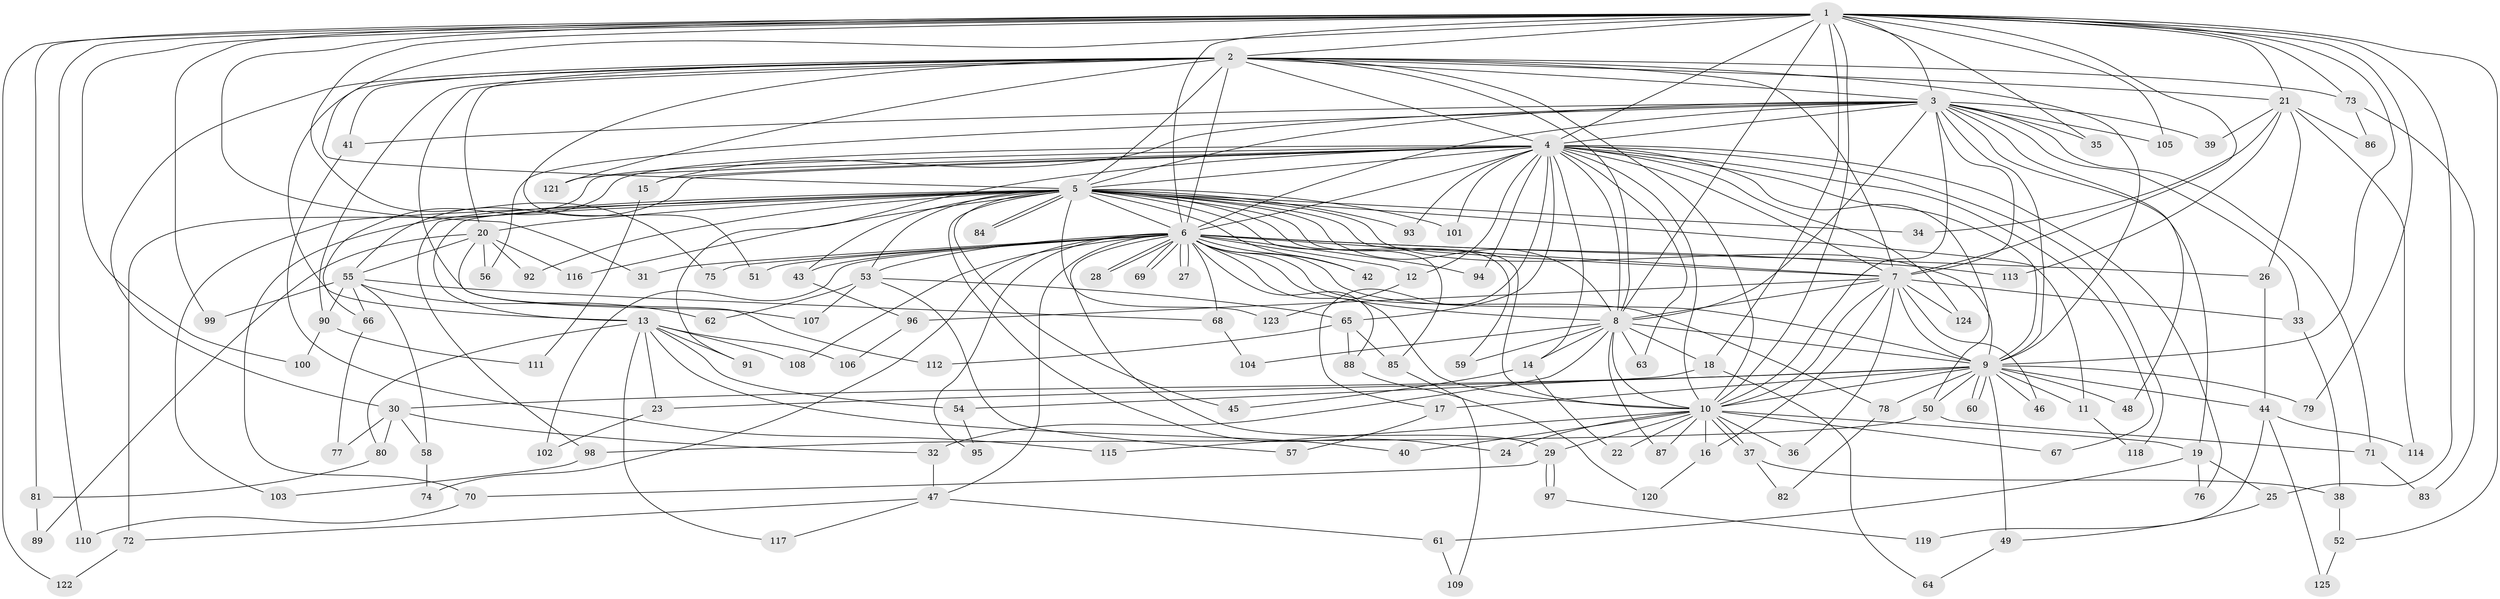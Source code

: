 // coarse degree distribution, {2: 0.19607843137254902, 17: 0.0392156862745098, 3: 0.17647058823529413, 4: 0.11764705882352941, 8: 0.0392156862745098, 1: 0.09803921568627451, 5: 0.0784313725490196, 12: 0.0196078431372549, 10: 0.0196078431372549, 7: 0.0392156862745098, 27: 0.0196078431372549, 23: 0.0196078431372549, 21: 0.0196078431372549, 6: 0.0784313725490196, 14: 0.0196078431372549, 19: 0.0196078431372549}
// Generated by graph-tools (version 1.1) at 2025/36/03/04/25 23:36:23]
// undirected, 125 vertices, 275 edges
graph export_dot {
  node [color=gray90,style=filled];
  1;
  2;
  3;
  4;
  5;
  6;
  7;
  8;
  9;
  10;
  11;
  12;
  13;
  14;
  15;
  16;
  17;
  18;
  19;
  20;
  21;
  22;
  23;
  24;
  25;
  26;
  27;
  28;
  29;
  30;
  31;
  32;
  33;
  34;
  35;
  36;
  37;
  38;
  39;
  40;
  41;
  42;
  43;
  44;
  45;
  46;
  47;
  48;
  49;
  50;
  51;
  52;
  53;
  54;
  55;
  56;
  57;
  58;
  59;
  60;
  61;
  62;
  63;
  64;
  65;
  66;
  67;
  68;
  69;
  70;
  71;
  72;
  73;
  74;
  75;
  76;
  77;
  78;
  79;
  80;
  81;
  82;
  83;
  84;
  85;
  86;
  87;
  88;
  89;
  90;
  91;
  92;
  93;
  94;
  95;
  96;
  97;
  98;
  99;
  100;
  101;
  102;
  103;
  104;
  105;
  106;
  107;
  108;
  109;
  110;
  111;
  112;
  113;
  114;
  115;
  116;
  117;
  118;
  119;
  120;
  121;
  122;
  123;
  124;
  125;
  1 -- 2;
  1 -- 3;
  1 -- 4;
  1 -- 5;
  1 -- 6;
  1 -- 7;
  1 -- 8;
  1 -- 9;
  1 -- 10;
  1 -- 18;
  1 -- 21;
  1 -- 25;
  1 -- 31;
  1 -- 35;
  1 -- 52;
  1 -- 73;
  1 -- 75;
  1 -- 79;
  1 -- 81;
  1 -- 99;
  1 -- 100;
  1 -- 105;
  1 -- 110;
  1 -- 122;
  2 -- 3;
  2 -- 4;
  2 -- 5;
  2 -- 6;
  2 -- 7;
  2 -- 8;
  2 -- 9;
  2 -- 10;
  2 -- 13;
  2 -- 20;
  2 -- 21;
  2 -- 30;
  2 -- 41;
  2 -- 51;
  2 -- 73;
  2 -- 90;
  2 -- 107;
  2 -- 121;
  3 -- 4;
  3 -- 5;
  3 -- 6;
  3 -- 7;
  3 -- 8;
  3 -- 9;
  3 -- 10;
  3 -- 15;
  3 -- 19;
  3 -- 33;
  3 -- 35;
  3 -- 39;
  3 -- 41;
  3 -- 48;
  3 -- 56;
  3 -- 71;
  3 -- 105;
  4 -- 5;
  4 -- 6;
  4 -- 7;
  4 -- 8;
  4 -- 9;
  4 -- 10;
  4 -- 12;
  4 -- 14;
  4 -- 15;
  4 -- 17;
  4 -- 50;
  4 -- 55;
  4 -- 63;
  4 -- 65;
  4 -- 66;
  4 -- 67;
  4 -- 72;
  4 -- 76;
  4 -- 91;
  4 -- 93;
  4 -- 94;
  4 -- 101;
  4 -- 118;
  4 -- 121;
  4 -- 124;
  5 -- 6;
  5 -- 7;
  5 -- 8;
  5 -- 9;
  5 -- 10;
  5 -- 11;
  5 -- 13;
  5 -- 20;
  5 -- 24;
  5 -- 34;
  5 -- 42;
  5 -- 43;
  5 -- 45;
  5 -- 53;
  5 -- 59;
  5 -- 70;
  5 -- 84;
  5 -- 84;
  5 -- 85;
  5 -- 92;
  5 -- 93;
  5 -- 98;
  5 -- 101;
  5 -- 103;
  5 -- 116;
  5 -- 123;
  6 -- 7;
  6 -- 8;
  6 -- 9;
  6 -- 10;
  6 -- 12;
  6 -- 26;
  6 -- 27;
  6 -- 27;
  6 -- 28;
  6 -- 28;
  6 -- 29;
  6 -- 31;
  6 -- 42;
  6 -- 43;
  6 -- 47;
  6 -- 51;
  6 -- 53;
  6 -- 68;
  6 -- 69;
  6 -- 69;
  6 -- 74;
  6 -- 75;
  6 -- 78;
  6 -- 88;
  6 -- 94;
  6 -- 95;
  6 -- 102;
  6 -- 108;
  6 -- 113;
  7 -- 8;
  7 -- 9;
  7 -- 10;
  7 -- 16;
  7 -- 33;
  7 -- 36;
  7 -- 46;
  7 -- 96;
  7 -- 124;
  8 -- 9;
  8 -- 10;
  8 -- 14;
  8 -- 18;
  8 -- 32;
  8 -- 59;
  8 -- 63;
  8 -- 87;
  8 -- 104;
  9 -- 10;
  9 -- 11;
  9 -- 17;
  9 -- 23;
  9 -- 30;
  9 -- 44;
  9 -- 46;
  9 -- 48;
  9 -- 49;
  9 -- 50;
  9 -- 60;
  9 -- 60;
  9 -- 78;
  9 -- 79;
  10 -- 16;
  10 -- 19;
  10 -- 22;
  10 -- 24;
  10 -- 29;
  10 -- 36;
  10 -- 37;
  10 -- 37;
  10 -- 40;
  10 -- 67;
  10 -- 87;
  10 -- 115;
  11 -- 118;
  12 -- 123;
  13 -- 23;
  13 -- 40;
  13 -- 54;
  13 -- 80;
  13 -- 91;
  13 -- 106;
  13 -- 108;
  13 -- 117;
  14 -- 22;
  14 -- 45;
  15 -- 111;
  16 -- 120;
  17 -- 57;
  18 -- 54;
  18 -- 64;
  19 -- 25;
  19 -- 61;
  19 -- 76;
  20 -- 55;
  20 -- 56;
  20 -- 89;
  20 -- 92;
  20 -- 112;
  20 -- 116;
  21 -- 26;
  21 -- 34;
  21 -- 39;
  21 -- 86;
  21 -- 113;
  21 -- 114;
  23 -- 102;
  25 -- 49;
  26 -- 44;
  29 -- 70;
  29 -- 97;
  29 -- 97;
  30 -- 32;
  30 -- 58;
  30 -- 77;
  30 -- 80;
  32 -- 47;
  33 -- 38;
  37 -- 38;
  37 -- 82;
  38 -- 52;
  41 -- 115;
  43 -- 96;
  44 -- 114;
  44 -- 119;
  44 -- 125;
  47 -- 61;
  47 -- 72;
  47 -- 117;
  49 -- 64;
  50 -- 71;
  50 -- 98;
  52 -- 125;
  53 -- 57;
  53 -- 62;
  53 -- 65;
  53 -- 107;
  54 -- 95;
  55 -- 58;
  55 -- 62;
  55 -- 66;
  55 -- 68;
  55 -- 90;
  55 -- 99;
  58 -- 74;
  61 -- 109;
  65 -- 85;
  65 -- 88;
  65 -- 112;
  66 -- 77;
  68 -- 104;
  70 -- 110;
  71 -- 83;
  72 -- 122;
  73 -- 83;
  73 -- 86;
  78 -- 82;
  80 -- 81;
  81 -- 89;
  85 -- 109;
  88 -- 120;
  90 -- 100;
  90 -- 111;
  96 -- 106;
  97 -- 119;
  98 -- 103;
}
